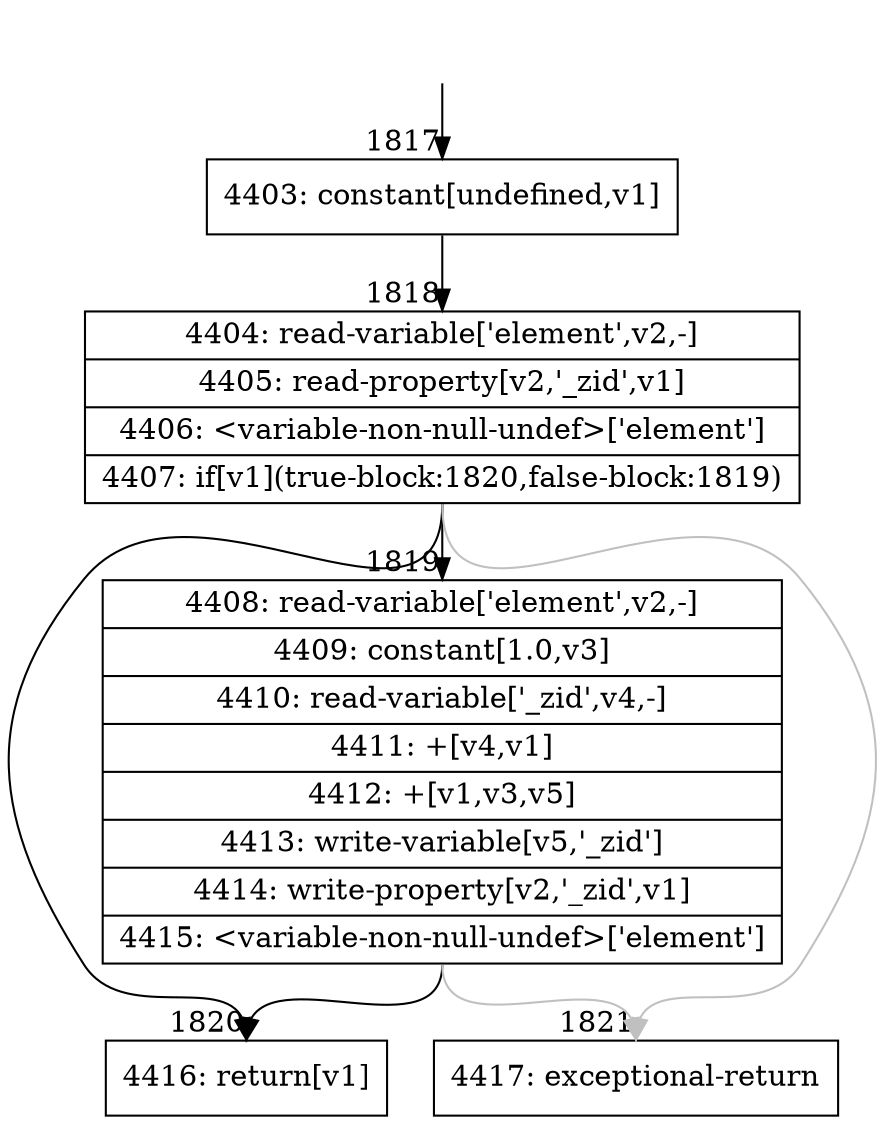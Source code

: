digraph {
rankdir="TD"
BB_entry166[shape=none,label=""];
BB_entry166 -> BB1817 [tailport=s, headport=n, headlabel="    1817"]
BB1817 [shape=record label="{4403: constant[undefined,v1]}" ] 
BB1817 -> BB1818 [tailport=s, headport=n, headlabel="      1818"]
BB1818 [shape=record label="{4404: read-variable['element',v2,-]|4405: read-property[v2,'_zid',v1]|4406: \<variable-non-null-undef\>['element']|4407: if[v1](true-block:1820,false-block:1819)}" ] 
BB1818 -> BB1820 [tailport=s, headport=n, headlabel="      1820"]
BB1818 -> BB1819 [tailport=s, headport=n, headlabel="      1819"]
BB1818 -> BB1821 [tailport=s, headport=n, color=gray, headlabel="      1821"]
BB1819 [shape=record label="{4408: read-variable['element',v2,-]|4409: constant[1.0,v3]|4410: read-variable['_zid',v4,-]|4411: +[v4,v1]|4412: +[v1,v3,v5]|4413: write-variable[v5,'_zid']|4414: write-property[v2,'_zid',v1]|4415: \<variable-non-null-undef\>['element']}" ] 
BB1819 -> BB1820 [tailport=s, headport=n]
BB1819 -> BB1821 [tailport=s, headport=n, color=gray]
BB1820 [shape=record label="{4416: return[v1]}" ] 
BB1821 [shape=record label="{4417: exceptional-return}" ] 
//#$~ 901
}
